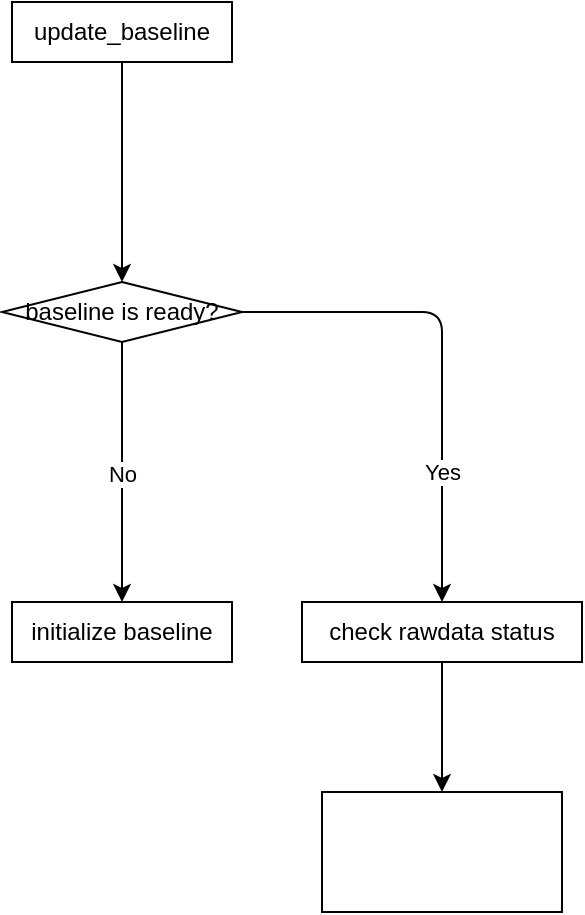 <mxfile version="24.0.5" type="github" pages="4">
  <diagram id="1z3Arulr615yQsWdAmy1" name="第 1 页">
    <mxGraphModel dx="989" dy="549" grid="1" gridSize="10" guides="1" tooltips="1" connect="1" arrows="1" fold="1" page="1" pageScale="1" pageWidth="827" pageHeight="1169" math="0" shadow="0">
      <root>
        <mxCell id="0" />
        <mxCell id="1" parent="0" />
        <mxCell id="4" value="" style="edgeStyle=none;html=1;" parent="1" source="2" target="3" edge="1">
          <mxGeometry relative="1" as="geometry" />
        </mxCell>
        <mxCell id="2" value="update_baseline" style="rounded=0;whiteSpace=wrap;html=1;" parent="1" vertex="1">
          <mxGeometry x="125" y="20" width="110" height="30" as="geometry" />
        </mxCell>
        <mxCell id="6" value="" style="edgeStyle=none;html=1;" parent="1" source="3" target="5" edge="1">
          <mxGeometry relative="1" as="geometry" />
        </mxCell>
        <mxCell id="7" value="No" style="edgeLabel;html=1;align=center;verticalAlign=middle;resizable=0;points=[];" parent="6" vertex="1" connectable="0">
          <mxGeometry x="0.304" y="1" width="40" height="30" relative="1" as="geometry">
            <mxPoint x="-21" y="-34" as="offset" />
          </mxGeometry>
        </mxCell>
        <mxCell id="12" value="" style="edgeStyle=none;html=1;exitX=1;exitY=0.5;exitDx=0;exitDy=0;" parent="1" source="3" target="11" edge="1">
          <mxGeometry relative="1" as="geometry">
            <Array as="points">
              <mxPoint x="340" y="175" />
            </Array>
          </mxGeometry>
        </mxCell>
        <mxCell id="14" value="Yes" style="edgeLabel;html=1;align=center;verticalAlign=middle;resizable=0;points=[];" parent="12" vertex="1" connectable="0">
          <mxGeometry x="0.223" relative="1" as="geometry">
            <mxPoint y="30" as="offset" />
          </mxGeometry>
        </mxCell>
        <mxCell id="3" value="baseline is ready?" style="rhombus;whiteSpace=wrap;html=1;rounded=0;" parent="1" vertex="1">
          <mxGeometry x="120" y="160" width="120" height="30" as="geometry" />
        </mxCell>
        <mxCell id="5" value="initialize baseline" style="whiteSpace=wrap;html=1;rounded=0;" parent="1" vertex="1">
          <mxGeometry x="125" y="320" width="110" height="30" as="geometry" />
        </mxCell>
        <mxCell id="16" value="" style="edgeStyle=none;html=1;" parent="1" source="11" target="15" edge="1">
          <mxGeometry relative="1" as="geometry" />
        </mxCell>
        <mxCell id="11" value="check rawdata status" style="whiteSpace=wrap;html=1;rounded=0;" parent="1" vertex="1">
          <mxGeometry x="270" y="320" width="140" height="30" as="geometry" />
        </mxCell>
        <mxCell id="15" value="" style="whiteSpace=wrap;html=1;rounded=0;" parent="1" vertex="1">
          <mxGeometry x="280" y="415" width="120" height="60" as="geometry" />
        </mxCell>
      </root>
    </mxGraphModel>
  </diagram>
  <diagram id="41fvILzJZnGUiFhN54x6" name="第 2 页">
    <mxGraphModel dx="1320" dy="709" grid="1" gridSize="10" guides="1" tooltips="1" connect="1" arrows="1" fold="1" page="1" pageScale="1" pageWidth="827" pageHeight="1169" math="0" shadow="0">
      <root>
        <mxCell id="0" />
        <mxCell id="1" parent="0" />
        <mxCell id="qB33jPSzDUzoJJcIBDwC-3" value="" style="edgeStyle=none;html=1;" edge="1" parent="1" source="qB33jPSzDUzoJJcIBDwC-1" target="qB33jPSzDUzoJJcIBDwC-2">
          <mxGeometry relative="1" as="geometry" />
        </mxCell>
        <mxCell id="qB33jPSzDUzoJJcIBDwC-1" value="update baseline entry" style="rounded=1;whiteSpace=wrap;html=1;" vertex="1" parent="1">
          <mxGeometry x="60" y="20" width="110" height="30" as="geometry" />
        </mxCell>
        <mxCell id="qB33jPSzDUzoJJcIBDwC-5" value="" style="edgeStyle=none;html=1;" edge="1" parent="1" source="qB33jPSzDUzoJJcIBDwC-2" target="qB33jPSzDUzoJJcIBDwC-4">
          <mxGeometry relative="1" as="geometry" />
        </mxCell>
        <mxCell id="qB33jPSzDUzoJJcIBDwC-6" value="Excute" style="edgeLabel;html=1;align=center;verticalAlign=middle;resizable=0;points=[];" vertex="1" connectable="0" parent="qB33jPSzDUzoJJcIBDwC-5">
          <mxGeometry x="-0.416" width="60" height="30" relative="1" as="geometry">
            <mxPoint x="-30" y="-1" as="offset" />
          </mxGeometry>
        </mxCell>
        <mxCell id="qB33jPSzDUzoJJcIBDwC-8" value="" style="edgeStyle=none;html=1;exitX=1;exitY=0.5;exitDx=0;exitDy=0;" edge="1" parent="1" source="qB33jPSzDUzoJJcIBDwC-2" target="qB33jPSzDUzoJJcIBDwC-7">
          <mxGeometry relative="1" as="geometry">
            <Array as="points">
              <mxPoint x="320" y="175" />
            </Array>
          </mxGeometry>
        </mxCell>
        <mxCell id="qB33jPSzDUzoJJcIBDwC-9" value="Skip" style="edgeLabel;html=1;align=center;verticalAlign=middle;resizable=0;points=[];" vertex="1" connectable="0" parent="qB33jPSzDUzoJJcIBDwC-8">
          <mxGeometry x="-0.467" width="40" height="30" relative="1" as="geometry">
            <mxPoint x="-27" y="-15" as="offset" />
          </mxGeometry>
        </mxCell>
        <mxCell id="qB33jPSzDUzoJJcIBDwC-2" value="baseline controller" style="rhombus;whiteSpace=wrap;html=1;rounded=0;" vertex="1" parent="1">
          <mxGeometry x="55" y="160" width="120" height="30" as="geometry" />
        </mxCell>
        <mxCell id="qB33jPSzDUzoJJcIBDwC-4" value="excute baseline update" style="whiteSpace=wrap;html=1;rounded=0;" vertex="1" parent="1">
          <mxGeometry x="40" y="320" width="150" height="30" as="geometry" />
        </mxCell>
        <mxCell id="qB33jPSzDUzoJJcIBDwC-7" value="skip baseline update" style="whiteSpace=wrap;html=1;rounded=0;" vertex="1" parent="1">
          <mxGeometry x="255" y="320" width="130" height="30" as="geometry" />
        </mxCell>
        <mxCell id="qB33jPSzDUzoJJcIBDwC-12" value="" style="edgeStyle=none;html=1;" edge="1" parent="1" source="qB33jPSzDUzoJJcIBDwC-10" target="qB33jPSzDUzoJJcIBDwC-11">
          <mxGeometry relative="1" as="geometry" />
        </mxCell>
        <mxCell id="qB33jPSzDUzoJJcIBDwC-10" value="excute baseline update" style="whiteSpace=wrap;html=1;rounded=0;" vertex="1" parent="1">
          <mxGeometry x="450" y="20" width="150" height="30" as="geometry" />
        </mxCell>
        <mxCell id="qB33jPSzDUzoJJcIBDwC-14" value="" style="edgeStyle=none;html=1;" edge="1" parent="1" source="qB33jPSzDUzoJJcIBDwC-11" target="qB33jPSzDUzoJJcIBDwC-13">
          <mxGeometry relative="1" as="geometry" />
        </mxCell>
        <mxCell id="qB33jPSzDUzoJJcIBDwC-11" value="check touch status" style="whiteSpace=wrap;html=1;rounded=0;" vertex="1" parent="1">
          <mxGeometry x="465" y="115" width="120" height="60" as="geometry" />
        </mxCell>
        <mxCell id="qB33jPSzDUzoJJcIBDwC-16" value="" style="edgeStyle=none;html=1;" edge="1" parent="1" source="qB33jPSzDUzoJJcIBDwC-13" target="qB33jPSzDUzoJJcIBDwC-15">
          <mxGeometry relative="1" as="geometry" />
        </mxCell>
        <mxCell id="qB33jPSzDUzoJJcIBDwC-13" value="check rawdata status" style="whiteSpace=wrap;html=1;rounded=0;" vertex="1" parent="1">
          <mxGeometry x="465" y="255" width="120" height="60" as="geometry" />
        </mxCell>
        <mxCell id="qB33jPSzDUzoJJcIBDwC-18" value="" style="edgeStyle=none;html=1;" edge="1" parent="1" source="qB33jPSzDUzoJJcIBDwC-15" target="qB33jPSzDUzoJJcIBDwC-17">
          <mxGeometry relative="1" as="geometry" />
        </mxCell>
        <mxCell id="qB33jPSzDUzoJJcIBDwC-15" value="judge update status" style="whiteSpace=wrap;html=1;rounded=0;" vertex="1" parent="1">
          <mxGeometry x="465" y="395" width="120" height="60" as="geometry" />
        </mxCell>
        <mxCell id="qB33jPSzDUzoJJcIBDwC-24" value="" style="edgeStyle=none;html=1;" edge="1" parent="1" source="qB33jPSzDUzoJJcIBDwC-17" target="qB33jPSzDUzoJJcIBDwC-23">
          <mxGeometry relative="1" as="geometry" />
        </mxCell>
        <mxCell id="qB33jPSzDUzoJJcIBDwC-17" value="update baseline" style="whiteSpace=wrap;html=1;rounded=0;" vertex="1" parent="1">
          <mxGeometry x="465" y="535" width="120" height="60" as="geometry" />
        </mxCell>
        <mxCell id="qB33jPSzDUzoJJcIBDwC-23" value="exit" style="whiteSpace=wrap;html=1;rounded=1;" vertex="1" parent="1">
          <mxGeometry x="465" y="675" width="120" height="60" as="geometry" />
        </mxCell>
      </root>
    </mxGraphModel>
  </diagram>
  <diagram id="GYBnyZhT-hN9WXkga8BX" name="第 3 页">
    <mxGraphModel dx="626" dy="496" grid="1" gridSize="10" guides="1" tooltips="1" connect="1" arrows="1" fold="1" page="1" pageScale="1" pageWidth="827" pageHeight="1169" math="0" shadow="0">
      <root>
        <mxCell id="0" />
        <mxCell id="1" parent="0" />
        <mxCell id="1ro6NoY7fQaVfmY1Qfad-7" style="edgeStyle=orthogonalEdgeStyle;curved=1;html=1;exitX=0;exitY=0.5;exitDx=0;exitDy=0;entryX=0.5;entryY=0;entryDx=0;entryDy=0;" edge="1" parent="1" source="1ro6NoY7fQaVfmY1Qfad-2" target="1ro6NoY7fQaVfmY1Qfad-5">
          <mxGeometry relative="1" as="geometry" />
        </mxCell>
        <mxCell id="1ro6NoY7fQaVfmY1Qfad-13" value="default" style="edgeLabel;html=1;align=center;verticalAlign=middle;resizable=0;points=[];" vertex="1" connectable="0" parent="1ro6NoY7fQaVfmY1Qfad-7">
          <mxGeometry x="-0.147" y="10" relative="1" as="geometry">
            <mxPoint as="offset" />
          </mxGeometry>
        </mxCell>
        <mxCell id="1ro6NoY7fQaVfmY1Qfad-10" style="edgeStyle=orthogonalEdgeStyle;curved=1;html=1;exitX=0.5;exitY=1;exitDx=0;exitDy=0;entryX=0.5;entryY=0;entryDx=0;entryDy=0;" edge="1" parent="1" source="1ro6NoY7fQaVfmY1Qfad-2" target="1ro6NoY7fQaVfmY1Qfad-9">
          <mxGeometry relative="1" as="geometry" />
        </mxCell>
        <mxCell id="1ro6NoY7fQaVfmY1Qfad-11" value="no finger" style="edgeLabel;html=1;align=center;verticalAlign=middle;resizable=0;points=[];" vertex="1" connectable="0" parent="1ro6NoY7fQaVfmY1Qfad-10">
          <mxGeometry x="-0.718" relative="1" as="geometry">
            <mxPoint y="25" as="offset" />
          </mxGeometry>
        </mxCell>
        <mxCell id="1ro6NoY7fQaVfmY1Qfad-14" style="edgeStyle=orthogonalEdgeStyle;curved=1;html=1;exitX=1;exitY=0.5;exitDx=0;exitDy=0;entryX=0.5;entryY=0;entryDx=0;entryDy=0;" edge="1" parent="1" source="1ro6NoY7fQaVfmY1Qfad-2" target="1ro6NoY7fQaVfmY1Qfad-12">
          <mxGeometry relative="1" as="geometry" />
        </mxCell>
        <mxCell id="1ro6NoY7fQaVfmY1Qfad-16" value="has finger" style="edgeLabel;html=1;align=center;verticalAlign=middle;resizable=0;points=[];" vertex="1" connectable="0" parent="1ro6NoY7fQaVfmY1Qfad-14">
          <mxGeometry x="-0.177" y="-6" relative="1" as="geometry">
            <mxPoint as="offset" />
          </mxGeometry>
        </mxCell>
        <mxCell id="1ro6NoY7fQaVfmY1Qfad-2" value="check touch status" style="ellipse;whiteSpace=wrap;html=1;" vertex="1" parent="1">
          <mxGeometry x="220" y="95" width="120" height="80" as="geometry" />
        </mxCell>
        <mxCell id="1ro6NoY7fQaVfmY1Qfad-3" value="" style="curved=1;endArrow=classic;html=1;entryX=0.671;entryY=-0.015;entryDx=0;entryDy=0;entryPerimeter=0;" edge="1" parent="1" target="1ro6NoY7fQaVfmY1Qfad-2">
          <mxGeometry width="50" height="50" relative="1" as="geometry">
            <mxPoint x="350" y="35" as="sourcePoint" />
            <mxPoint x="300" y="85" as="targetPoint" />
            <Array as="points">
              <mxPoint x="300" y="35" />
              <mxPoint x="350" y="85" />
            </Array>
          </mxGeometry>
        </mxCell>
        <mxCell id="1ro6NoY7fQaVfmY1Qfad-4" value="label info" style="text;html=1;align=center;verticalAlign=middle;resizable=0;points=[];autosize=1;strokeColor=none;fillColor=none;" vertex="1" parent="1">
          <mxGeometry x="285" y="10" width="70" height="30" as="geometry" />
        </mxCell>
        <mxCell id="1ro6NoY7fQaVfmY1Qfad-5" value="init update" style="ellipse;whiteSpace=wrap;html=1;" vertex="1" parent="1">
          <mxGeometry x="50" y="200" width="120" height="80" as="geometry" />
        </mxCell>
        <mxCell id="1ro6NoY7fQaVfmY1Qfad-18" style="edgeStyle=orthogonalEdgeStyle;curved=1;html=1;exitX=0;exitY=1;exitDx=0;exitDy=0;entryX=0.5;entryY=0;entryDx=0;entryDy=0;" edge="1" parent="1" source="1ro6NoY7fQaVfmY1Qfad-9" target="1ro6NoY7fQaVfmY1Qfad-17">
          <mxGeometry relative="1" as="geometry" />
        </mxCell>
        <mxCell id="1ro6NoY7fQaVfmY1Qfad-19" value="abnormal node &amp;lt; th" style="edgeLabel;html=1;align=center;verticalAlign=middle;resizable=0;points=[];" vertex="1" connectable="0" parent="1ro6NoY7fQaVfmY1Qfad-18">
          <mxGeometry x="-0.101" y="-4" relative="1" as="geometry">
            <mxPoint as="offset" />
          </mxGeometry>
        </mxCell>
        <mxCell id="1ro6NoY7fQaVfmY1Qfad-21" style="edgeStyle=orthogonalEdgeStyle;curved=1;html=1;exitX=1;exitY=1;exitDx=0;exitDy=0;entryX=0.5;entryY=0;entryDx=0;entryDy=0;" edge="1" parent="1" source="1ro6NoY7fQaVfmY1Qfad-9" target="1ro6NoY7fQaVfmY1Qfad-20">
          <mxGeometry relative="1" as="geometry" />
        </mxCell>
        <mxCell id="1ro6NoY7fQaVfmY1Qfad-22" value="abnormal node &amp;gt; th" style="edgeLabel;html=1;align=center;verticalAlign=middle;resizable=0;points=[];" vertex="1" connectable="0" parent="1ro6NoY7fQaVfmY1Qfad-21">
          <mxGeometry x="-0.114" y="5" relative="1" as="geometry">
            <mxPoint as="offset" />
          </mxGeometry>
        </mxCell>
        <mxCell id="1ro6NoY7fQaVfmY1Qfad-9" value="check rawdata status" style="ellipse;whiteSpace=wrap;html=1;" vertex="1" parent="1">
          <mxGeometry x="220" y="250" width="120" height="80" as="geometry" />
        </mxCell>
        <mxCell id="1ro6NoY7fQaVfmY1Qfad-12" value="no update" style="ellipse;whiteSpace=wrap;html=1;" vertex="1" parent="1">
          <mxGeometry x="390" y="200" width="120" height="80" as="geometry" />
        </mxCell>
        <mxCell id="1ro6NoY7fQaVfmY1Qfad-26" style="edgeStyle=orthogonalEdgeStyle;curved=1;html=1;exitX=0;exitY=1;exitDx=0;exitDy=0;entryX=0.5;entryY=0;entryDx=0;entryDy=0;" edge="1" parent="1" source="1ro6NoY7fQaVfmY1Qfad-17" target="1ro6NoY7fQaVfmY1Qfad-24">
          <mxGeometry relative="1" as="geometry" />
        </mxCell>
        <mxCell id="1ro6NoY7fQaVfmY1Qfad-27" value="last status = re-calibration" style="edgeLabel;html=1;align=center;verticalAlign=middle;resizable=0;points=[];" vertex="1" connectable="0" parent="1ro6NoY7fQaVfmY1Qfad-26">
          <mxGeometry x="-0.479" y="-9" relative="1" as="geometry">
            <mxPoint x="1" y="-12" as="offset" />
          </mxGeometry>
        </mxCell>
        <mxCell id="1ro6NoY7fQaVfmY1Qfad-31" style="edgeStyle=orthogonalEdgeStyle;curved=1;html=1;exitX=1;exitY=1;exitDx=0;exitDy=0;entryX=0.5;entryY=0;entryDx=0;entryDy=0;" edge="1" parent="1" source="1ro6NoY7fQaVfmY1Qfad-17" target="1ro6NoY7fQaVfmY1Qfad-30">
          <mxGeometry relative="1" as="geometry" />
        </mxCell>
        <mxCell id="1ro6NoY7fQaVfmY1Qfad-32" value="last status != re-calibration" style="edgeLabel;html=1;align=center;verticalAlign=middle;resizable=0;points=[];" vertex="1" connectable="0" parent="1ro6NoY7fQaVfmY1Qfad-31">
          <mxGeometry x="-0.425" y="1" relative="1" as="geometry">
            <mxPoint y="20" as="offset" />
          </mxGeometry>
        </mxCell>
        <mxCell id="1ro6NoY7fQaVfmY1Qfad-17" value="check last rawdata status" style="ellipse;whiteSpace=wrap;html=1;" vertex="1" parent="1">
          <mxGeometry x="100" y="420" width="120" height="80" as="geometry" />
        </mxCell>
        <mxCell id="1ro6NoY7fQaVfmY1Qfad-38" style="edgeStyle=orthogonalEdgeStyle;curved=1;html=1;exitX=1;exitY=0.5;exitDx=0;exitDy=0;entryX=0.5;entryY=1;entryDx=0;entryDy=0;" edge="1" parent="1" source="1ro6NoY7fQaVfmY1Qfad-20" target="1ro6NoY7fQaVfmY1Qfad-12">
          <mxGeometry relative="1" as="geometry" />
        </mxCell>
        <mxCell id="1ro6NoY7fQaVfmY1Qfad-20" value="re-calibration" style="ellipse;whiteSpace=wrap;html=1;" vertex="1" parent="1">
          <mxGeometry x="320" y="420" width="120" height="80" as="geometry" />
        </mxCell>
        <mxCell id="1ro6NoY7fQaVfmY1Qfad-24" value="fast update" style="ellipse;whiteSpace=wrap;html=1;" vertex="1" parent="1">
          <mxGeometry x="10" y="570" width="120" height="80" as="geometry" />
        </mxCell>
        <mxCell id="1ro6NoY7fQaVfmY1Qfad-41" style="edgeStyle=orthogonalEdgeStyle;curved=1;html=1;exitX=0.5;exitY=1;exitDx=0;exitDy=0;entryX=0;entryY=0.5;entryDx=0;entryDy=0;" edge="1" parent="1" source="1ro6NoY7fQaVfmY1Qfad-30" target="1ro6NoY7fQaVfmY1Qfad-33">
          <mxGeometry relative="1" as="geometry" />
        </mxCell>
        <mxCell id="1ro6NoY7fQaVfmY1Qfad-52" value="intensity is ok" style="edgeLabel;html=1;align=center;verticalAlign=middle;resizable=0;points=[];" vertex="1" connectable="0" parent="1ro6NoY7fQaVfmY1Qfad-41">
          <mxGeometry x="-0.05" y="10" relative="1" as="geometry">
            <mxPoint x="8" as="offset" />
          </mxGeometry>
        </mxCell>
        <mxCell id="1ro6NoY7fQaVfmY1Qfad-42" style="edgeStyle=orthogonalEdgeStyle;curved=1;html=1;exitX=1;exitY=0.5;exitDx=0;exitDy=0;entryX=1;entryY=1;entryDx=0;entryDy=0;" edge="1" parent="1" source="1ro6NoY7fQaVfmY1Qfad-30" target="1ro6NoY7fQaVfmY1Qfad-12">
          <mxGeometry relative="1" as="geometry" />
        </mxCell>
        <mxCell id="1ro6NoY7fQaVfmY1Qfad-53" value="too much negative node&amp;nbsp;" style="edgeLabel;html=1;align=center;verticalAlign=middle;resizable=0;points=[];" vertex="1" connectable="0" parent="1ro6NoY7fQaVfmY1Qfad-42">
          <mxGeometry x="-0.593" y="34" relative="1" as="geometry">
            <mxPoint as="offset" />
          </mxGeometry>
        </mxCell>
        <mxCell id="1ro6NoY7fQaVfmY1Qfad-46" style="edgeStyle=orthogonalEdgeStyle;curved=1;html=1;exitX=0.5;exitY=1;exitDx=0;exitDy=0;entryX=0.5;entryY=1;entryDx=0;entryDy=0;" edge="1" parent="1" source="1ro6NoY7fQaVfmY1Qfad-30" target="1ro6NoY7fQaVfmY1Qfad-24">
          <mxGeometry relative="1" as="geometry">
            <Array as="points">
              <mxPoint x="230" y="670" />
              <mxPoint x="70" y="670" />
            </Array>
          </mxGeometry>
        </mxCell>
        <mxCell id="1ro6NoY7fQaVfmY1Qfad-47" value="too much negative value" style="edgeLabel;html=1;align=center;verticalAlign=middle;resizable=0;points=[];" vertex="1" connectable="0" parent="1ro6NoY7fQaVfmY1Qfad-46">
          <mxGeometry x="0.206" y="-2" relative="1" as="geometry">
            <mxPoint x="21" y="2" as="offset" />
          </mxGeometry>
        </mxCell>
        <mxCell id="1ro6NoY7fQaVfmY1Qfad-30" value="check intensity status" style="ellipse;whiteSpace=wrap;html=1;" vertex="1" parent="1">
          <mxGeometry x="170" y="570" width="120" height="80" as="geometry" />
        </mxCell>
        <mxCell id="1ro6NoY7fQaVfmY1Qfad-44" style="edgeStyle=orthogonalEdgeStyle;curved=1;html=1;exitX=1;exitY=0.5;exitDx=0;exitDy=0;entryX=1;entryY=0.5;entryDx=0;entryDy=0;" edge="1" parent="1" source="1ro6NoY7fQaVfmY1Qfad-33" target="1ro6NoY7fQaVfmY1Qfad-12">
          <mxGeometry relative="1" as="geometry" />
        </mxCell>
        <mxCell id="1ro6NoY7fQaVfmY1Qfad-48" value="not right now" style="edgeLabel;html=1;align=center;verticalAlign=middle;resizable=0;points=[];" vertex="1" connectable="0" parent="1ro6NoY7fQaVfmY1Qfad-44">
          <mxGeometry x="-0.1" y="2" relative="1" as="geometry">
            <mxPoint y="1" as="offset" />
          </mxGeometry>
        </mxCell>
        <mxCell id="1ro6NoY7fQaVfmY1Qfad-50" value="" style="edgeStyle=orthogonalEdgeStyle;curved=1;html=1;" edge="1" parent="1" source="1ro6NoY7fQaVfmY1Qfad-33" target="1ro6NoY7fQaVfmY1Qfad-49">
          <mxGeometry relative="1" as="geometry" />
        </mxCell>
        <mxCell id="1ro6NoY7fQaVfmY1Qfad-51" value="right now" style="edgeLabel;html=1;align=center;verticalAlign=middle;resizable=0;points=[];" vertex="1" connectable="0" parent="1ro6NoY7fQaVfmY1Qfad-50">
          <mxGeometry x="-0.278" relative="1" as="geometry">
            <mxPoint y="11" as="offset" />
          </mxGeometry>
        </mxCell>
        <mxCell id="1ro6NoY7fQaVfmY1Qfad-33" value="check&amp;nbsp; thermal time" style="ellipse;whiteSpace=wrap;html=1;" vertex="1" parent="1">
          <mxGeometry x="320" y="650" width="120" height="80" as="geometry" />
        </mxCell>
        <mxCell id="1ro6NoY7fQaVfmY1Qfad-49" value="normla update&lt;br&gt;(bsaeline tracking)" style="ellipse;whiteSpace=wrap;html=1;" vertex="1" parent="1">
          <mxGeometry x="320" y="810" width="120" height="80" as="geometry" />
        </mxCell>
      </root>
    </mxGraphModel>
  </diagram>
  <diagram name="第 3 页 的副本" id="kZeEOoFJ87-hCOuPKD3c">
    <mxGraphModel dx="819" dy="455" grid="1" gridSize="10" guides="1" tooltips="1" connect="1" arrows="1" fold="1" page="1" pageScale="1" pageWidth="827" pageHeight="1169" math="0" shadow="0">
      <root>
        <mxCell id="Djg1oNhQ7eTW2R85bm6Z-0" />
        <mxCell id="Djg1oNhQ7eTW2R85bm6Z-1" parent="Djg1oNhQ7eTW2R85bm6Z-0" />
        <mxCell id="Djg1oNhQ7eTW2R85bm6Z-2" style="edgeStyle=orthogonalEdgeStyle;curved=1;html=1;exitX=0;exitY=0.5;exitDx=0;exitDy=0;entryX=0.5;entryY=0;entryDx=0;entryDy=0;" parent="Djg1oNhQ7eTW2R85bm6Z-1" source="Djg1oNhQ7eTW2R85bm6Z-8" target="Djg1oNhQ7eTW2R85bm6Z-11" edge="1">
          <mxGeometry relative="1" as="geometry" />
        </mxCell>
        <mxCell id="Djg1oNhQ7eTW2R85bm6Z-3" value="default" style="edgeLabel;html=1;align=center;verticalAlign=middle;resizable=0;points=[];" parent="Djg1oNhQ7eTW2R85bm6Z-2" vertex="1" connectable="0">
          <mxGeometry x="-0.147" y="10" width="60" height="30" relative="1" as="geometry">
            <mxPoint x="-30" y="-15" as="offset" />
          </mxGeometry>
        </mxCell>
        <mxCell id="Djg1oNhQ7eTW2R85bm6Z-4" style="edgeStyle=orthogonalEdgeStyle;curved=1;html=1;exitX=0.5;exitY=1;exitDx=0;exitDy=0;entryX=0.5;entryY=0;entryDx=0;entryDy=0;" parent="Djg1oNhQ7eTW2R85bm6Z-1" source="Djg1oNhQ7eTW2R85bm6Z-8" target="Djg1oNhQ7eTW2R85bm6Z-16" edge="1">
          <mxGeometry relative="1" as="geometry" />
        </mxCell>
        <mxCell id="Djg1oNhQ7eTW2R85bm6Z-5" value="no finger" style="edgeLabel;html=1;align=center;verticalAlign=middle;resizable=0;points=[];" parent="Djg1oNhQ7eTW2R85bm6Z-4" vertex="1" connectable="0">
          <mxGeometry x="-0.718" width="70" height="30" relative="1" as="geometry">
            <mxPoint x="-35" y="10" as="offset" />
          </mxGeometry>
        </mxCell>
        <mxCell id="Djg1oNhQ7eTW2R85bm6Z-6" style="edgeStyle=orthogonalEdgeStyle;curved=1;html=1;exitX=1;exitY=0.5;exitDx=0;exitDy=0;entryX=0.5;entryY=0;entryDx=0;entryDy=0;" parent="Djg1oNhQ7eTW2R85bm6Z-1" source="Djg1oNhQ7eTW2R85bm6Z-8" target="Djg1oNhQ7eTW2R85bm6Z-17" edge="1">
          <mxGeometry relative="1" as="geometry" />
        </mxCell>
        <mxCell id="Djg1oNhQ7eTW2R85bm6Z-7" value="has finger" style="edgeLabel;html=1;align=center;verticalAlign=middle;resizable=0;points=[];" parent="Djg1oNhQ7eTW2R85bm6Z-6" vertex="1" connectable="0">
          <mxGeometry x="-0.177" y="-6" width="70" height="30" relative="1" as="geometry">
            <mxPoint x="-35" y="-15" as="offset" />
          </mxGeometry>
        </mxCell>
        <mxCell id="Djg1oNhQ7eTW2R85bm6Z-8" value="check touch status" style="ellipse;whiteSpace=wrap;html=1;" parent="Djg1oNhQ7eTW2R85bm6Z-1" vertex="1">
          <mxGeometry x="220" y="120" width="120" height="30" as="geometry" />
        </mxCell>
        <mxCell id="Djg1oNhQ7eTW2R85bm6Z-9" value="" style="curved=1;endArrow=classic;html=1;entryX=0.671;entryY=-0.015;entryDx=0;entryDy=0;entryPerimeter=0;" parent="Djg1oNhQ7eTW2R85bm6Z-1" target="Djg1oNhQ7eTW2R85bm6Z-8" edge="1">
          <mxGeometry width="50" height="50" relative="1" as="geometry">
            <mxPoint x="350" y="35" as="sourcePoint" />
            <mxPoint x="300" y="85" as="targetPoint" />
            <Array as="points">
              <mxPoint x="300" y="35" />
              <mxPoint x="350" y="85" />
            </Array>
          </mxGeometry>
        </mxCell>
        <mxCell id="Djg1oNhQ7eTW2R85bm6Z-10" value="label info" style="text;html=1;align=center;verticalAlign=middle;resizable=0;points=[];autosize=1;strokeColor=none;fillColor=none;" parent="Djg1oNhQ7eTW2R85bm6Z-1" vertex="1">
          <mxGeometry x="285" y="10" width="70" height="30" as="geometry" />
        </mxCell>
        <mxCell id="Djg1oNhQ7eTW2R85bm6Z-11" value="init update" style="ellipse;whiteSpace=wrap;html=1;" parent="Djg1oNhQ7eTW2R85bm6Z-1" vertex="1">
          <mxGeometry x="70" y="225" width="80" height="30" as="geometry" />
        </mxCell>
        <mxCell id="Djg1oNhQ7eTW2R85bm6Z-12" style="edgeStyle=orthogonalEdgeStyle;curved=1;html=1;exitX=0;exitY=1;exitDx=0;exitDy=0;entryX=0.5;entryY=0;entryDx=0;entryDy=0;" parent="Djg1oNhQ7eTW2R85bm6Z-1" source="Djg1oNhQ7eTW2R85bm6Z-16" target="Djg1oNhQ7eTW2R85bm6Z-22" edge="1">
          <mxGeometry relative="1" as="geometry" />
        </mxCell>
        <mxCell id="Djg1oNhQ7eTW2R85bm6Z-13" value="abnormal node &amp;lt; th" style="edgeLabel;html=1;align=center;verticalAlign=middle;resizable=0;points=[];" parent="Djg1oNhQ7eTW2R85bm6Z-12" vertex="1" connectable="0">
          <mxGeometry x="-0.101" y="-4" width="120" height="30" relative="1" as="geometry">
            <mxPoint x="-60" y="-15" as="offset" />
          </mxGeometry>
        </mxCell>
        <mxCell id="Djg1oNhQ7eTW2R85bm6Z-14" style="edgeStyle=orthogonalEdgeStyle;curved=1;html=1;exitX=1;exitY=1;exitDx=0;exitDy=0;entryX=0.5;entryY=0;entryDx=0;entryDy=0;" parent="Djg1oNhQ7eTW2R85bm6Z-1" source="Djg1oNhQ7eTW2R85bm6Z-16" target="Djg1oNhQ7eTW2R85bm6Z-24" edge="1">
          <mxGeometry relative="1" as="geometry" />
        </mxCell>
        <mxCell id="Djg1oNhQ7eTW2R85bm6Z-15" value="abnormal node &amp;gt; th" style="edgeLabel;html=1;align=center;verticalAlign=middle;resizable=0;points=[];" parent="Djg1oNhQ7eTW2R85bm6Z-14" vertex="1" connectable="0">
          <mxGeometry x="-0.114" y="5" width="120" height="30" relative="1" as="geometry">
            <mxPoint x="-60" y="-15" as="offset" />
          </mxGeometry>
        </mxCell>
        <mxCell id="Djg1oNhQ7eTW2R85bm6Z-16" value="check rawdata status" style="ellipse;whiteSpace=wrap;html=1;" parent="Djg1oNhQ7eTW2R85bm6Z-1" vertex="1">
          <mxGeometry x="210" y="275" width="140" height="30" as="geometry" />
        </mxCell>
        <mxCell id="Djg1oNhQ7eTW2R85bm6Z-17" value="no update" style="ellipse;whiteSpace=wrap;html=1;" parent="Djg1oNhQ7eTW2R85bm6Z-1" vertex="1">
          <mxGeometry x="410" y="225" width="80" height="30" as="geometry" />
        </mxCell>
        <mxCell id="Djg1oNhQ7eTW2R85bm6Z-18" style="edgeStyle=orthogonalEdgeStyle;curved=1;html=1;exitX=0;exitY=1;exitDx=0;exitDy=0;entryX=0.5;entryY=0;entryDx=0;entryDy=0;" parent="Djg1oNhQ7eTW2R85bm6Z-1" source="Djg1oNhQ7eTW2R85bm6Z-22" target="Djg1oNhQ7eTW2R85bm6Z-25" edge="1">
          <mxGeometry relative="1" as="geometry" />
        </mxCell>
        <mxCell id="Djg1oNhQ7eTW2R85bm6Z-19" value="last status = re-calibration" style="edgeLabel;html=1;align=center;verticalAlign=middle;resizable=0;points=[];" parent="Djg1oNhQ7eTW2R85bm6Z-18" vertex="1" connectable="0">
          <mxGeometry x="-0.479" y="-9" width="150" height="30" relative="1" as="geometry">
            <mxPoint x="-74" y="-27" as="offset" />
          </mxGeometry>
        </mxCell>
        <mxCell id="Djg1oNhQ7eTW2R85bm6Z-20" style="edgeStyle=orthogonalEdgeStyle;curved=1;html=1;exitX=1;exitY=1;exitDx=0;exitDy=0;entryX=0.5;entryY=0;entryDx=0;entryDy=0;" parent="Djg1oNhQ7eTW2R85bm6Z-1" source="Djg1oNhQ7eTW2R85bm6Z-22" target="Djg1oNhQ7eTW2R85bm6Z-32" edge="1">
          <mxGeometry relative="1" as="geometry" />
        </mxCell>
        <mxCell id="Djg1oNhQ7eTW2R85bm6Z-21" value="last status != re-calibration" style="edgeLabel;html=1;align=center;verticalAlign=middle;resizable=0;points=[];" parent="Djg1oNhQ7eTW2R85bm6Z-20" vertex="1" connectable="0">
          <mxGeometry x="-0.425" y="1" width="150" height="30" relative="1" as="geometry">
            <mxPoint x="-75" y="5" as="offset" />
          </mxGeometry>
        </mxCell>
        <mxCell id="Djg1oNhQ7eTW2R85bm6Z-22" value="check last rawdata status" style="ellipse;whiteSpace=wrap;html=1;" parent="Djg1oNhQ7eTW2R85bm6Z-1" vertex="1">
          <mxGeometry x="80" y="445" width="160" height="30" as="geometry" />
        </mxCell>
        <mxCell id="Djg1oNhQ7eTW2R85bm6Z-23" style="edgeStyle=orthogonalEdgeStyle;curved=1;html=1;exitX=1;exitY=0.5;exitDx=0;exitDy=0;entryX=0.5;entryY=1;entryDx=0;entryDy=0;" parent="Djg1oNhQ7eTW2R85bm6Z-1" source="Djg1oNhQ7eTW2R85bm6Z-24" target="Djg1oNhQ7eTW2R85bm6Z-17" edge="1">
          <mxGeometry relative="1" as="geometry" />
        </mxCell>
        <mxCell id="Djg1oNhQ7eTW2R85bm6Z-24" value="re-calibration" style="ellipse;whiteSpace=wrap;html=1;" parent="Djg1oNhQ7eTW2R85bm6Z-1" vertex="1">
          <mxGeometry x="335" y="445" width="90" height="30" as="geometry" />
        </mxCell>
        <mxCell id="Djg1oNhQ7eTW2R85bm6Z-25" value="fast update" style="ellipse;whiteSpace=wrap;html=1;" parent="Djg1oNhQ7eTW2R85bm6Z-1" vertex="1">
          <mxGeometry x="30" y="595" width="80" height="30" as="geometry" />
        </mxCell>
        <mxCell id="Djg1oNhQ7eTW2R85bm6Z-26" style="edgeStyle=orthogonalEdgeStyle;curved=1;html=1;exitX=0.5;exitY=1;exitDx=0;exitDy=0;entryX=0;entryY=0.5;entryDx=0;entryDy=0;" parent="Djg1oNhQ7eTW2R85bm6Z-1" source="Djg1oNhQ7eTW2R85bm6Z-32" target="Djg1oNhQ7eTW2R85bm6Z-37" edge="1">
          <mxGeometry relative="1" as="geometry" />
        </mxCell>
        <mxCell id="Djg1oNhQ7eTW2R85bm6Z-27" value="intensity is ok" style="edgeLabel;html=1;align=center;verticalAlign=middle;resizable=0;points=[];" parent="Djg1oNhQ7eTW2R85bm6Z-26" vertex="1" connectable="0">
          <mxGeometry x="-0.05" y="10" width="90" height="30" relative="1" as="geometry">
            <mxPoint x="-16" y="-15" as="offset" />
          </mxGeometry>
        </mxCell>
        <mxCell id="Djg1oNhQ7eTW2R85bm6Z-28" style="edgeStyle=orthogonalEdgeStyle;curved=1;html=1;exitX=1;exitY=0.5;exitDx=0;exitDy=0;entryX=1;entryY=1;entryDx=0;entryDy=0;" parent="Djg1oNhQ7eTW2R85bm6Z-1" source="Djg1oNhQ7eTW2R85bm6Z-32" target="Djg1oNhQ7eTW2R85bm6Z-17" edge="1">
          <mxGeometry relative="1" as="geometry" />
        </mxCell>
        <mxCell id="Djg1oNhQ7eTW2R85bm6Z-29" value="too much negative node&amp;nbsp;" style="edgeLabel;html=1;align=center;verticalAlign=middle;resizable=0;points=[];" parent="Djg1oNhQ7eTW2R85bm6Z-28" vertex="1" connectable="0">
          <mxGeometry x="-0.593" y="34" width="140" height="30" relative="1" as="geometry">
            <mxPoint x="-70" y="-15" as="offset" />
          </mxGeometry>
        </mxCell>
        <mxCell id="Djg1oNhQ7eTW2R85bm6Z-30" style="edgeStyle=orthogonalEdgeStyle;curved=1;html=1;exitX=0.5;exitY=1;exitDx=0;exitDy=0;entryX=0.5;entryY=1;entryDx=0;entryDy=0;" parent="Djg1oNhQ7eTW2R85bm6Z-1" source="Djg1oNhQ7eTW2R85bm6Z-32" target="Djg1oNhQ7eTW2R85bm6Z-25" edge="1">
          <mxGeometry relative="1" as="geometry">
            <Array as="points">
              <mxPoint x="230" y="670" />
              <mxPoint x="70" y="670" />
            </Array>
          </mxGeometry>
        </mxCell>
        <mxCell id="Djg1oNhQ7eTW2R85bm6Z-31" value="too much negative value" style="edgeLabel;html=1;align=center;verticalAlign=middle;resizable=0;points=[];" parent="Djg1oNhQ7eTW2R85bm6Z-30" vertex="1" connectable="0">
          <mxGeometry x="0.206" y="-2" width="140" height="30" relative="1" as="geometry">
            <mxPoint x="-49" y="-13" as="offset" />
          </mxGeometry>
        </mxCell>
        <mxCell id="Djg1oNhQ7eTW2R85bm6Z-32" value="check intensity status" style="ellipse;whiteSpace=wrap;html=1;" parent="Djg1oNhQ7eTW2R85bm6Z-1" vertex="1">
          <mxGeometry x="160" y="595" width="140" height="30" as="geometry" />
        </mxCell>
        <mxCell id="Djg1oNhQ7eTW2R85bm6Z-33" style="edgeStyle=orthogonalEdgeStyle;curved=1;html=1;exitX=1;exitY=0.5;exitDx=0;exitDy=0;entryX=1;entryY=0.5;entryDx=0;entryDy=0;" parent="Djg1oNhQ7eTW2R85bm6Z-1" source="Djg1oNhQ7eTW2R85bm6Z-37" target="Djg1oNhQ7eTW2R85bm6Z-17" edge="1">
          <mxGeometry relative="1" as="geometry" />
        </mxCell>
        <mxCell id="Djg1oNhQ7eTW2R85bm6Z-34" value="not right now" style="edgeLabel;html=1;align=center;verticalAlign=middle;resizable=0;points=[];" parent="Djg1oNhQ7eTW2R85bm6Z-33" vertex="1" connectable="0">
          <mxGeometry x="-0.1" y="2" width="90" height="30" relative="1" as="geometry">
            <mxPoint x="-45" y="-14" as="offset" />
          </mxGeometry>
        </mxCell>
        <mxCell id="Djg1oNhQ7eTW2R85bm6Z-35" value="" style="edgeStyle=orthogonalEdgeStyle;curved=1;html=1;" parent="Djg1oNhQ7eTW2R85bm6Z-1" source="Djg1oNhQ7eTW2R85bm6Z-37" target="Djg1oNhQ7eTW2R85bm6Z-38" edge="1">
          <mxGeometry relative="1" as="geometry" />
        </mxCell>
        <mxCell id="Djg1oNhQ7eTW2R85bm6Z-36" value="right now" style="edgeLabel;html=1;align=center;verticalAlign=middle;resizable=0;points=[];" parent="Djg1oNhQ7eTW2R85bm6Z-35" vertex="1" connectable="0">
          <mxGeometry x="-0.278" width="70" height="30" relative="1" as="geometry">
            <mxPoint x="-35" y="-4" as="offset" />
          </mxGeometry>
        </mxCell>
        <mxCell id="Djg1oNhQ7eTW2R85bm6Z-37" value="check&amp;nbsp; thermal time" style="ellipse;whiteSpace=wrap;html=1;" parent="Djg1oNhQ7eTW2R85bm6Z-1" vertex="1">
          <mxGeometry x="315" y="675" width="130" height="30" as="geometry" />
        </mxCell>
        <mxCell id="Djg1oNhQ7eTW2R85bm6Z-38" value="normla update&lt;br&gt;(bsaeline tracking)" style="ellipse;whiteSpace=wrap;html=1;" parent="Djg1oNhQ7eTW2R85bm6Z-1" vertex="1">
          <mxGeometry x="320" y="830" width="120" height="40" as="geometry" />
        </mxCell>
      </root>
    </mxGraphModel>
  </diagram>
</mxfile>
